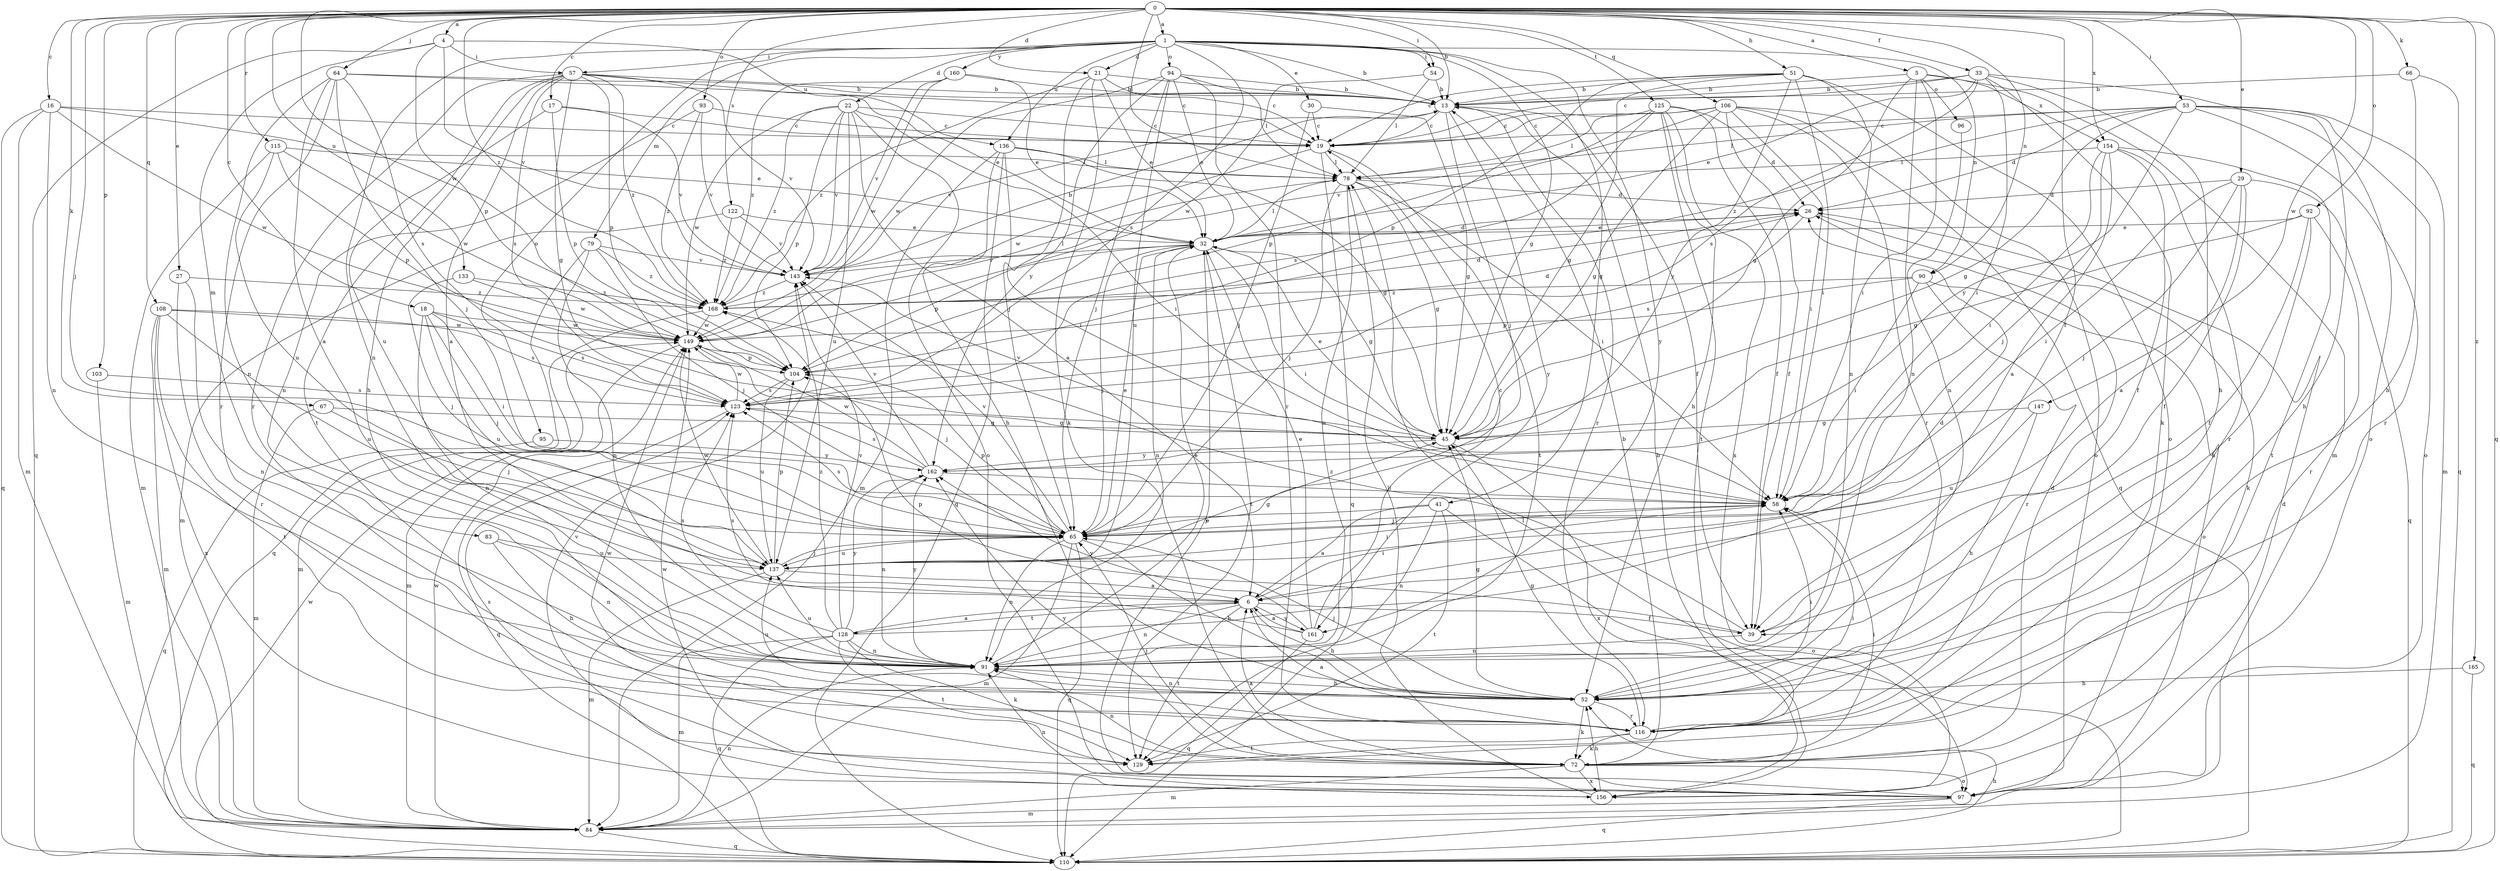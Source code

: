 strict digraph  {
0;
1;
4;
5;
6;
13;
16;
17;
18;
19;
21;
22;
26;
27;
29;
30;
32;
33;
39;
41;
45;
51;
52;
53;
54;
57;
58;
64;
65;
66;
67;
72;
78;
79;
83;
84;
90;
91;
92;
93;
94;
95;
96;
97;
103;
104;
106;
108;
110;
115;
116;
122;
123;
125;
128;
129;
133;
136;
137;
143;
147;
149;
154;
156;
160;
161;
162;
165;
168;
0 -> 1  [label=a];
0 -> 4  [label=a];
0 -> 5  [label=a];
0 -> 13  [label=b];
0 -> 16  [label=c];
0 -> 17  [label=c];
0 -> 18  [label=c];
0 -> 21  [label=d];
0 -> 27  [label=e];
0 -> 29  [label=e];
0 -> 33  [label=f];
0 -> 39  [label=f];
0 -> 51  [label=h];
0 -> 53  [label=i];
0 -> 54  [label=i];
0 -> 64  [label=j];
0 -> 65  [label=j];
0 -> 66  [label=k];
0 -> 67  [label=k];
0 -> 78  [label=l];
0 -> 90  [label=n];
0 -> 92  [label=o];
0 -> 93  [label=o];
0 -> 103  [label=p];
0 -> 106  [label=q];
0 -> 108  [label=q];
0 -> 110  [label=q];
0 -> 115  [label=r];
0 -> 122  [label=s];
0 -> 125  [label=t];
0 -> 133  [label=u];
0 -> 147  [label=w];
0 -> 149  [label=w];
0 -> 154  [label=x];
0 -> 165  [label=z];
0 -> 168  [label=z];
1 -> 13  [label=b];
1 -> 21  [label=d];
1 -> 22  [label=d];
1 -> 30  [label=e];
1 -> 41  [label=g];
1 -> 45  [label=g];
1 -> 54  [label=i];
1 -> 57  [label=i];
1 -> 79  [label=m];
1 -> 90  [label=n];
1 -> 91  [label=n];
1 -> 94  [label=o];
1 -> 95  [label=o];
1 -> 123  [label=s];
1 -> 136  [label=u];
1 -> 160  [label=y];
1 -> 161  [label=y];
4 -> 57  [label=i];
4 -> 83  [label=m];
4 -> 104  [label=p];
4 -> 110  [label=q];
4 -> 136  [label=u];
4 -> 143  [label=v];
5 -> 13  [label=b];
5 -> 45  [label=g];
5 -> 58  [label=i];
5 -> 84  [label=m];
5 -> 91  [label=n];
5 -> 96  [label=o];
5 -> 154  [label=x];
6 -> 39  [label=f];
6 -> 52  [label=h];
6 -> 58  [label=i];
6 -> 91  [label=n];
6 -> 128  [label=t];
6 -> 129  [label=t];
6 -> 161  [label=y];
13 -> 19  [label=c];
13 -> 39  [label=f];
13 -> 65  [label=j];
13 -> 116  [label=r];
13 -> 143  [label=v];
13 -> 161  [label=y];
16 -> 19  [label=c];
16 -> 32  [label=e];
16 -> 84  [label=m];
16 -> 91  [label=n];
16 -> 110  [label=q];
16 -> 149  [label=w];
17 -> 19  [label=c];
17 -> 104  [label=p];
17 -> 137  [label=u];
17 -> 143  [label=v];
18 -> 58  [label=i];
18 -> 65  [label=j];
18 -> 91  [label=n];
18 -> 123  [label=s];
18 -> 137  [label=u];
18 -> 149  [label=w];
19 -> 78  [label=l];
19 -> 110  [label=q];
19 -> 129  [label=t];
19 -> 149  [label=w];
21 -> 13  [label=b];
21 -> 19  [label=c];
21 -> 32  [label=e];
21 -> 65  [label=j];
21 -> 72  [label=k];
21 -> 168  [label=z];
22 -> 6  [label=a];
22 -> 19  [label=c];
22 -> 58  [label=i];
22 -> 97  [label=o];
22 -> 104  [label=p];
22 -> 137  [label=u];
22 -> 143  [label=v];
22 -> 149  [label=w];
22 -> 168  [label=z];
26 -> 32  [label=e];
26 -> 72  [label=k];
26 -> 123  [label=s];
27 -> 91  [label=n];
27 -> 116  [label=r];
27 -> 168  [label=z];
29 -> 6  [label=a];
29 -> 26  [label=d];
29 -> 39  [label=f];
29 -> 58  [label=i];
29 -> 65  [label=j];
29 -> 110  [label=q];
30 -> 19  [label=c];
30 -> 45  [label=g];
30 -> 65  [label=j];
32 -> 26  [label=d];
32 -> 45  [label=g];
32 -> 58  [label=i];
32 -> 65  [label=j];
32 -> 78  [label=l];
32 -> 91  [label=n];
32 -> 104  [label=p];
32 -> 129  [label=t];
32 -> 143  [label=v];
33 -> 13  [label=b];
33 -> 19  [label=c];
33 -> 32  [label=e];
33 -> 52  [label=h];
33 -> 58  [label=i];
33 -> 72  [label=k];
33 -> 97  [label=o];
33 -> 123  [label=s];
39 -> 91  [label=n];
39 -> 104  [label=p];
39 -> 168  [label=z];
41 -> 6  [label=a];
41 -> 65  [label=j];
41 -> 91  [label=n];
41 -> 97  [label=o];
41 -> 129  [label=t];
45 -> 32  [label=e];
45 -> 143  [label=v];
45 -> 156  [label=x];
45 -> 162  [label=y];
51 -> 13  [label=b];
51 -> 19  [label=c];
51 -> 45  [label=g];
51 -> 58  [label=i];
51 -> 91  [label=n];
51 -> 97  [label=o];
51 -> 104  [label=p];
51 -> 162  [label=y];
52 -> 45  [label=g];
52 -> 58  [label=i];
52 -> 65  [label=j];
52 -> 72  [label=k];
52 -> 91  [label=n];
52 -> 116  [label=r];
52 -> 137  [label=u];
53 -> 19  [label=c];
53 -> 26  [label=d];
53 -> 45  [label=g];
53 -> 52  [label=h];
53 -> 78  [label=l];
53 -> 84  [label=m];
53 -> 97  [label=o];
53 -> 116  [label=r];
53 -> 162  [label=y];
53 -> 168  [label=z];
54 -> 13  [label=b];
54 -> 78  [label=l];
54 -> 149  [label=w];
57 -> 6  [label=a];
57 -> 13  [label=b];
57 -> 32  [label=e];
57 -> 45  [label=g];
57 -> 52  [label=h];
57 -> 104  [label=p];
57 -> 116  [label=r];
57 -> 123  [label=s];
57 -> 129  [label=t];
57 -> 143  [label=v];
57 -> 168  [label=z];
58 -> 65  [label=j];
64 -> 6  [label=a];
64 -> 13  [label=b];
64 -> 19  [label=c];
64 -> 65  [label=j];
64 -> 91  [label=n];
64 -> 116  [label=r];
64 -> 123  [label=s];
65 -> 32  [label=e];
65 -> 52  [label=h];
65 -> 84  [label=m];
65 -> 91  [label=n];
65 -> 104  [label=p];
65 -> 110  [label=q];
65 -> 123  [label=s];
65 -> 137  [label=u];
65 -> 143  [label=v];
66 -> 13  [label=b];
66 -> 52  [label=h];
66 -> 110  [label=q];
67 -> 45  [label=g];
67 -> 65  [label=j];
67 -> 84  [label=m];
72 -> 6  [label=a];
72 -> 13  [label=b];
72 -> 26  [label=d];
72 -> 58  [label=i];
72 -> 65  [label=j];
72 -> 84  [label=m];
72 -> 91  [label=n];
72 -> 97  [label=o];
72 -> 156  [label=x];
72 -> 162  [label=y];
78 -> 26  [label=d];
78 -> 45  [label=g];
78 -> 58  [label=i];
78 -> 65  [label=j];
78 -> 91  [label=n];
79 -> 65  [label=j];
79 -> 91  [label=n];
79 -> 110  [label=q];
79 -> 143  [label=v];
79 -> 168  [label=z];
83 -> 52  [label=h];
83 -> 91  [label=n];
83 -> 137  [label=u];
84 -> 91  [label=n];
84 -> 110  [label=q];
84 -> 149  [label=w];
90 -> 58  [label=i];
90 -> 97  [label=o];
90 -> 104  [label=p];
90 -> 116  [label=r];
90 -> 168  [label=z];
91 -> 32  [label=e];
91 -> 52  [label=h];
91 -> 137  [label=u];
91 -> 162  [label=y];
92 -> 32  [label=e];
92 -> 39  [label=f];
92 -> 45  [label=g];
92 -> 52  [label=h];
92 -> 116  [label=r];
93 -> 19  [label=c];
93 -> 91  [label=n];
93 -> 143  [label=v];
93 -> 168  [label=z];
94 -> 13  [label=b];
94 -> 32  [label=e];
94 -> 65  [label=j];
94 -> 78  [label=l];
94 -> 116  [label=r];
94 -> 137  [label=u];
94 -> 149  [label=w];
94 -> 162  [label=y];
95 -> 110  [label=q];
95 -> 162  [label=y];
96 -> 91  [label=n];
97 -> 32  [label=e];
97 -> 84  [label=m];
97 -> 91  [label=n];
97 -> 110  [label=q];
97 -> 123  [label=s];
97 -> 149  [label=w];
103 -> 84  [label=m];
103 -> 123  [label=s];
104 -> 123  [label=s];
104 -> 137  [label=u];
106 -> 19  [label=c];
106 -> 39  [label=f];
106 -> 45  [label=g];
106 -> 58  [label=i];
106 -> 78  [label=l];
106 -> 97  [label=o];
106 -> 110  [label=q];
106 -> 116  [label=r];
106 -> 143  [label=v];
108 -> 84  [label=m];
108 -> 123  [label=s];
108 -> 129  [label=t];
108 -> 137  [label=u];
108 -> 149  [label=w];
108 -> 156  [label=x];
110 -> 52  [label=h];
110 -> 78  [label=l];
110 -> 149  [label=w];
115 -> 78  [label=l];
115 -> 84  [label=m];
115 -> 104  [label=p];
115 -> 137  [label=u];
115 -> 149  [label=w];
116 -> 6  [label=a];
116 -> 45  [label=g];
116 -> 58  [label=i];
116 -> 72  [label=k];
116 -> 129  [label=t];
122 -> 32  [label=e];
122 -> 84  [label=m];
122 -> 143  [label=v];
122 -> 168  [label=z];
123 -> 45  [label=g];
123 -> 110  [label=q];
123 -> 149  [label=w];
125 -> 19  [label=c];
125 -> 26  [label=d];
125 -> 39  [label=f];
125 -> 52  [label=h];
125 -> 104  [label=p];
125 -> 123  [label=s];
125 -> 129  [label=t];
125 -> 156  [label=x];
128 -> 6  [label=a];
128 -> 26  [label=d];
128 -> 72  [label=k];
128 -> 84  [label=m];
128 -> 91  [label=n];
128 -> 110  [label=q];
128 -> 123  [label=s];
128 -> 129  [label=t];
128 -> 143  [label=v];
128 -> 162  [label=y];
128 -> 168  [label=z];
129 -> 149  [label=w];
133 -> 65  [label=j];
133 -> 149  [label=w];
133 -> 168  [label=z];
136 -> 45  [label=g];
136 -> 52  [label=h];
136 -> 58  [label=i];
136 -> 78  [label=l];
136 -> 84  [label=m];
136 -> 110  [label=q];
137 -> 6  [label=a];
137 -> 45  [label=g];
137 -> 58  [label=i];
137 -> 65  [label=j];
137 -> 84  [label=m];
137 -> 104  [label=p];
137 -> 149  [label=w];
143 -> 13  [label=b];
143 -> 168  [label=z];
147 -> 45  [label=g];
147 -> 52  [label=h];
147 -> 137  [label=u];
149 -> 26  [label=d];
149 -> 65  [label=j];
149 -> 84  [label=m];
149 -> 104  [label=p];
154 -> 6  [label=a];
154 -> 39  [label=f];
154 -> 58  [label=i];
154 -> 65  [label=j];
154 -> 78  [label=l];
154 -> 116  [label=r];
154 -> 129  [label=t];
156 -> 13  [label=b];
156 -> 26  [label=d];
156 -> 52  [label=h];
156 -> 78  [label=l];
156 -> 143  [label=v];
160 -> 13  [label=b];
160 -> 32  [label=e];
160 -> 143  [label=v];
160 -> 149  [label=w];
160 -> 168  [label=z];
161 -> 6  [label=a];
161 -> 19  [label=c];
161 -> 32  [label=e];
161 -> 110  [label=q];
161 -> 123  [label=s];
161 -> 162  [label=y];
162 -> 58  [label=i];
162 -> 91  [label=n];
162 -> 123  [label=s];
162 -> 143  [label=v];
162 -> 149  [label=w];
165 -> 52  [label=h];
165 -> 110  [label=q];
168 -> 26  [label=d];
168 -> 78  [label=l];
168 -> 84  [label=m];
168 -> 149  [label=w];
}
